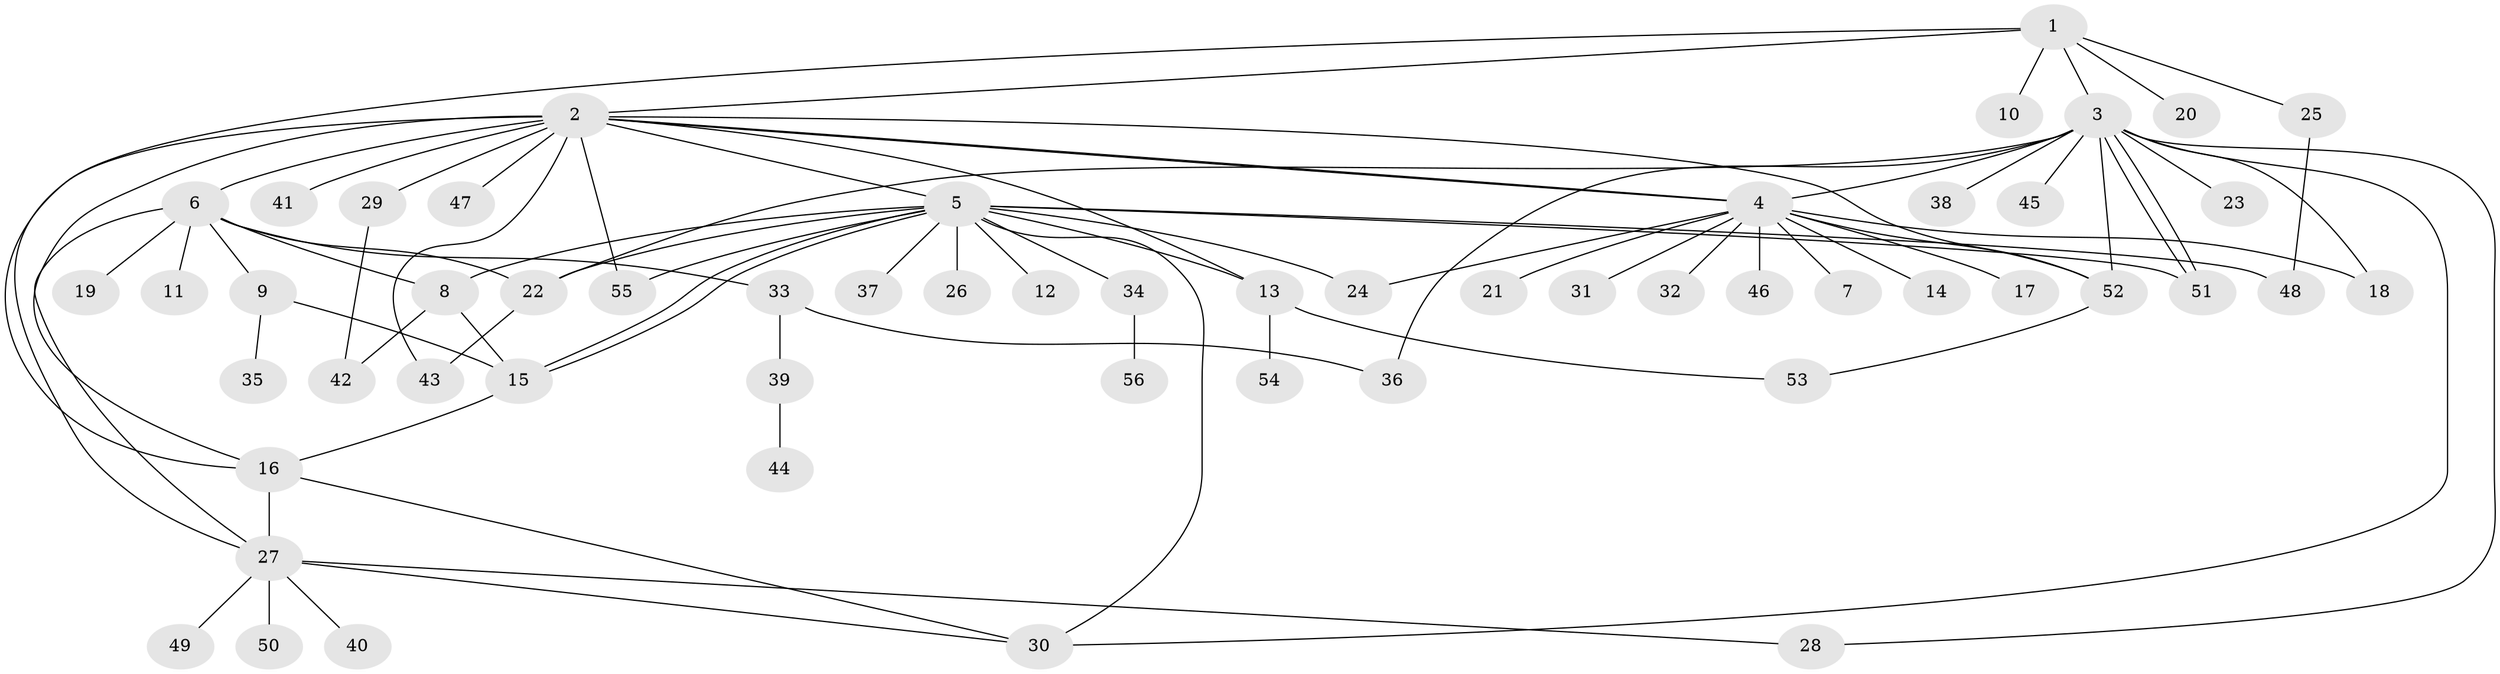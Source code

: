 // coarse degree distribution, {6: 0.058823529411764705, 10: 0.029411764705882353, 11: 0.058823529411764705, 9: 0.029411764705882353, 1: 0.5882352941176471, 3: 0.058823529411764705, 2: 0.11764705882352941, 5: 0.029411764705882353, 8: 0.029411764705882353}
// Generated by graph-tools (version 1.1) at 2025/50/03/04/25 22:50:29]
// undirected, 56 vertices, 84 edges
graph export_dot {
  node [color=gray90,style=filled];
  1;
  2;
  3;
  4;
  5;
  6;
  7;
  8;
  9;
  10;
  11;
  12;
  13;
  14;
  15;
  16;
  17;
  18;
  19;
  20;
  21;
  22;
  23;
  24;
  25;
  26;
  27;
  28;
  29;
  30;
  31;
  32;
  33;
  34;
  35;
  36;
  37;
  38;
  39;
  40;
  41;
  42;
  43;
  44;
  45;
  46;
  47;
  48;
  49;
  50;
  51;
  52;
  53;
  54;
  55;
  56;
  1 -- 2;
  1 -- 3;
  1 -- 10;
  1 -- 16;
  1 -- 20;
  1 -- 25;
  2 -- 4;
  2 -- 4;
  2 -- 5;
  2 -- 6;
  2 -- 13;
  2 -- 16;
  2 -- 27;
  2 -- 29;
  2 -- 41;
  2 -- 43;
  2 -- 47;
  2 -- 52;
  2 -- 55;
  3 -- 4;
  3 -- 18;
  3 -- 22;
  3 -- 23;
  3 -- 28;
  3 -- 30;
  3 -- 36;
  3 -- 38;
  3 -- 45;
  3 -- 51;
  3 -- 51;
  3 -- 52;
  4 -- 7;
  4 -- 14;
  4 -- 17;
  4 -- 18;
  4 -- 21;
  4 -- 24;
  4 -- 31;
  4 -- 32;
  4 -- 46;
  4 -- 52;
  5 -- 8;
  5 -- 12;
  5 -- 13;
  5 -- 15;
  5 -- 15;
  5 -- 22;
  5 -- 24;
  5 -- 26;
  5 -- 30;
  5 -- 34;
  5 -- 37;
  5 -- 48;
  5 -- 51;
  5 -- 55;
  6 -- 8;
  6 -- 9;
  6 -- 11;
  6 -- 19;
  6 -- 22;
  6 -- 27;
  6 -- 33;
  8 -- 15;
  8 -- 42;
  9 -- 15;
  9 -- 35;
  13 -- 53;
  13 -- 54;
  15 -- 16;
  16 -- 27;
  16 -- 30;
  22 -- 43;
  25 -- 48;
  27 -- 28;
  27 -- 30;
  27 -- 40;
  27 -- 49;
  27 -- 50;
  29 -- 42;
  33 -- 36;
  33 -- 39;
  34 -- 56;
  39 -- 44;
  52 -- 53;
}
